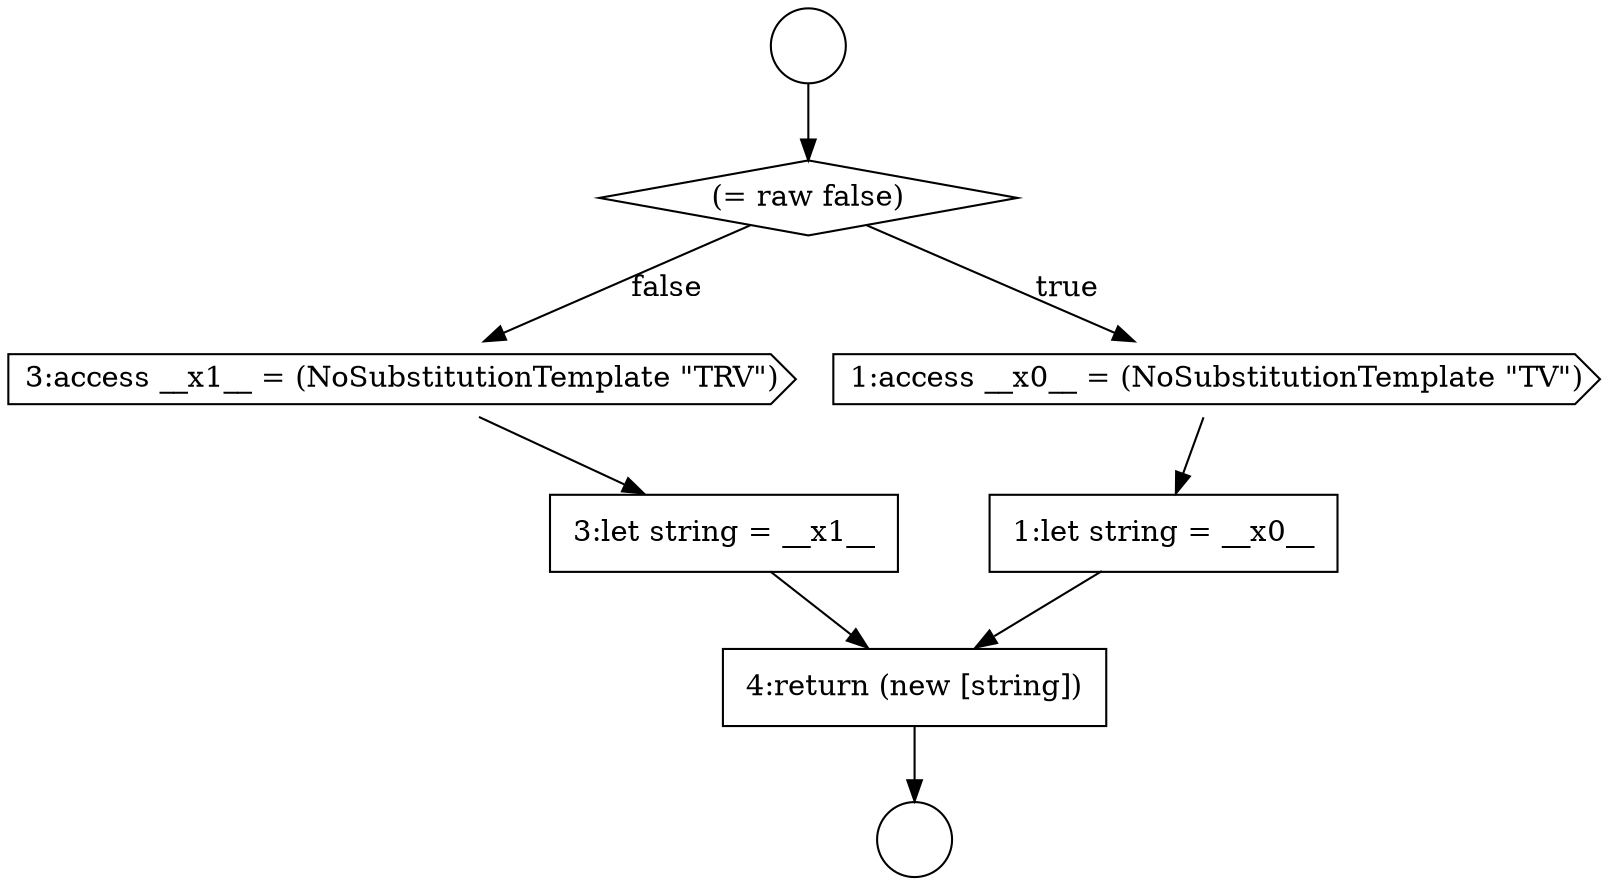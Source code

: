digraph {
  node3509 [shape=circle label=" " color="black" fillcolor="white" style=filled]
  node3513 [shape=none, margin=0, label=<<font color="black">
    <table border="0" cellborder="1" cellspacing="0" cellpadding="10">
      <tr><td align="left">1:let string = __x0__</td></tr>
    </table>
  </font>> color="black" fillcolor="white" style=filled]
  node3510 [shape=circle label=" " color="black" fillcolor="white" style=filled]
  node3514 [shape=cds, label=<<font color="black">3:access __x1__ = (NoSubstitutionTemplate &quot;TRV&quot;)</font>> color="black" fillcolor="white" style=filled]
  node3515 [shape=none, margin=0, label=<<font color="black">
    <table border="0" cellborder="1" cellspacing="0" cellpadding="10">
      <tr><td align="left">3:let string = __x1__</td></tr>
    </table>
  </font>> color="black" fillcolor="white" style=filled]
  node3512 [shape=cds, label=<<font color="black">1:access __x0__ = (NoSubstitutionTemplate &quot;TV&quot;)</font>> color="black" fillcolor="white" style=filled]
  node3516 [shape=none, margin=0, label=<<font color="black">
    <table border="0" cellborder="1" cellspacing="0" cellpadding="10">
      <tr><td align="left">4:return (new [string])</td></tr>
    </table>
  </font>> color="black" fillcolor="white" style=filled]
  node3511 [shape=diamond, label=<<font color="black">(= raw false)</font>> color="black" fillcolor="white" style=filled]
  node3509 -> node3511 [ color="black"]
  node3514 -> node3515 [ color="black"]
  node3516 -> node3510 [ color="black"]
  node3515 -> node3516 [ color="black"]
  node3511 -> node3512 [label=<<font color="black">true</font>> color="black"]
  node3511 -> node3514 [label=<<font color="black">false</font>> color="black"]
  node3513 -> node3516 [ color="black"]
  node3512 -> node3513 [ color="black"]
}
